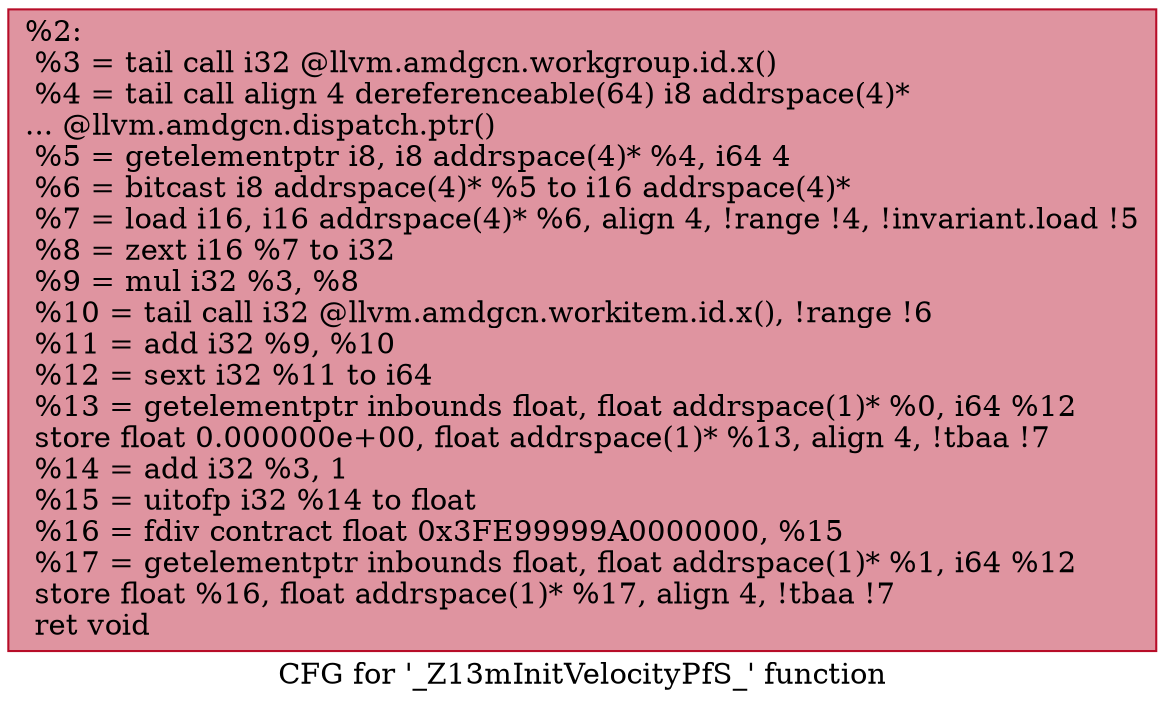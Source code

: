 digraph "CFG for '_Z13mInitVelocityPfS_' function" {
	label="CFG for '_Z13mInitVelocityPfS_' function";

	Node0x4a48f10 [shape=record,color="#b70d28ff", style=filled, fillcolor="#b70d2870",label="{%2:\l  %3 = tail call i32 @llvm.amdgcn.workgroup.id.x()\l  %4 = tail call align 4 dereferenceable(64) i8 addrspace(4)*\l... @llvm.amdgcn.dispatch.ptr()\l  %5 = getelementptr i8, i8 addrspace(4)* %4, i64 4\l  %6 = bitcast i8 addrspace(4)* %5 to i16 addrspace(4)*\l  %7 = load i16, i16 addrspace(4)* %6, align 4, !range !4, !invariant.load !5\l  %8 = zext i16 %7 to i32\l  %9 = mul i32 %3, %8\l  %10 = tail call i32 @llvm.amdgcn.workitem.id.x(), !range !6\l  %11 = add i32 %9, %10\l  %12 = sext i32 %11 to i64\l  %13 = getelementptr inbounds float, float addrspace(1)* %0, i64 %12\l  store float 0.000000e+00, float addrspace(1)* %13, align 4, !tbaa !7\l  %14 = add i32 %3, 1\l  %15 = uitofp i32 %14 to float\l  %16 = fdiv contract float 0x3FE99999A0000000, %15\l  %17 = getelementptr inbounds float, float addrspace(1)* %1, i64 %12\l  store float %16, float addrspace(1)* %17, align 4, !tbaa !7\l  ret void\l}"];
}
